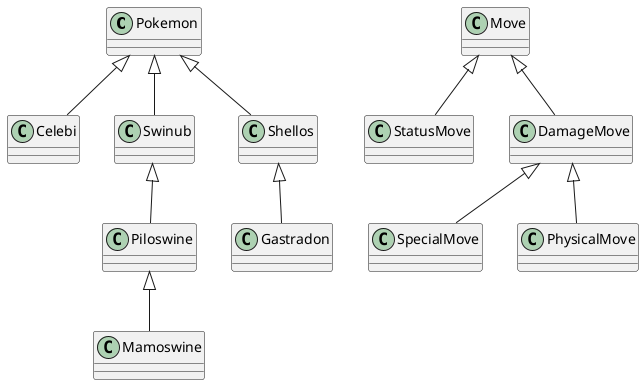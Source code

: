 @startuml
'https://plantuml.com/class-diagram

Pokemon <|-- Celebi
Pokemon <|-- Swinub
Swinub <|-- Piloswine
Piloswine  <|-- Mamoswine
Pokemon <|--  Shellos
Shellos  <|-- Gastradon

Move <|-- StatusMove
Move <|-- DamageMove
DamageMove <|-- SpecialMove
DamageMove <|-- PhysicalMove



@enduml